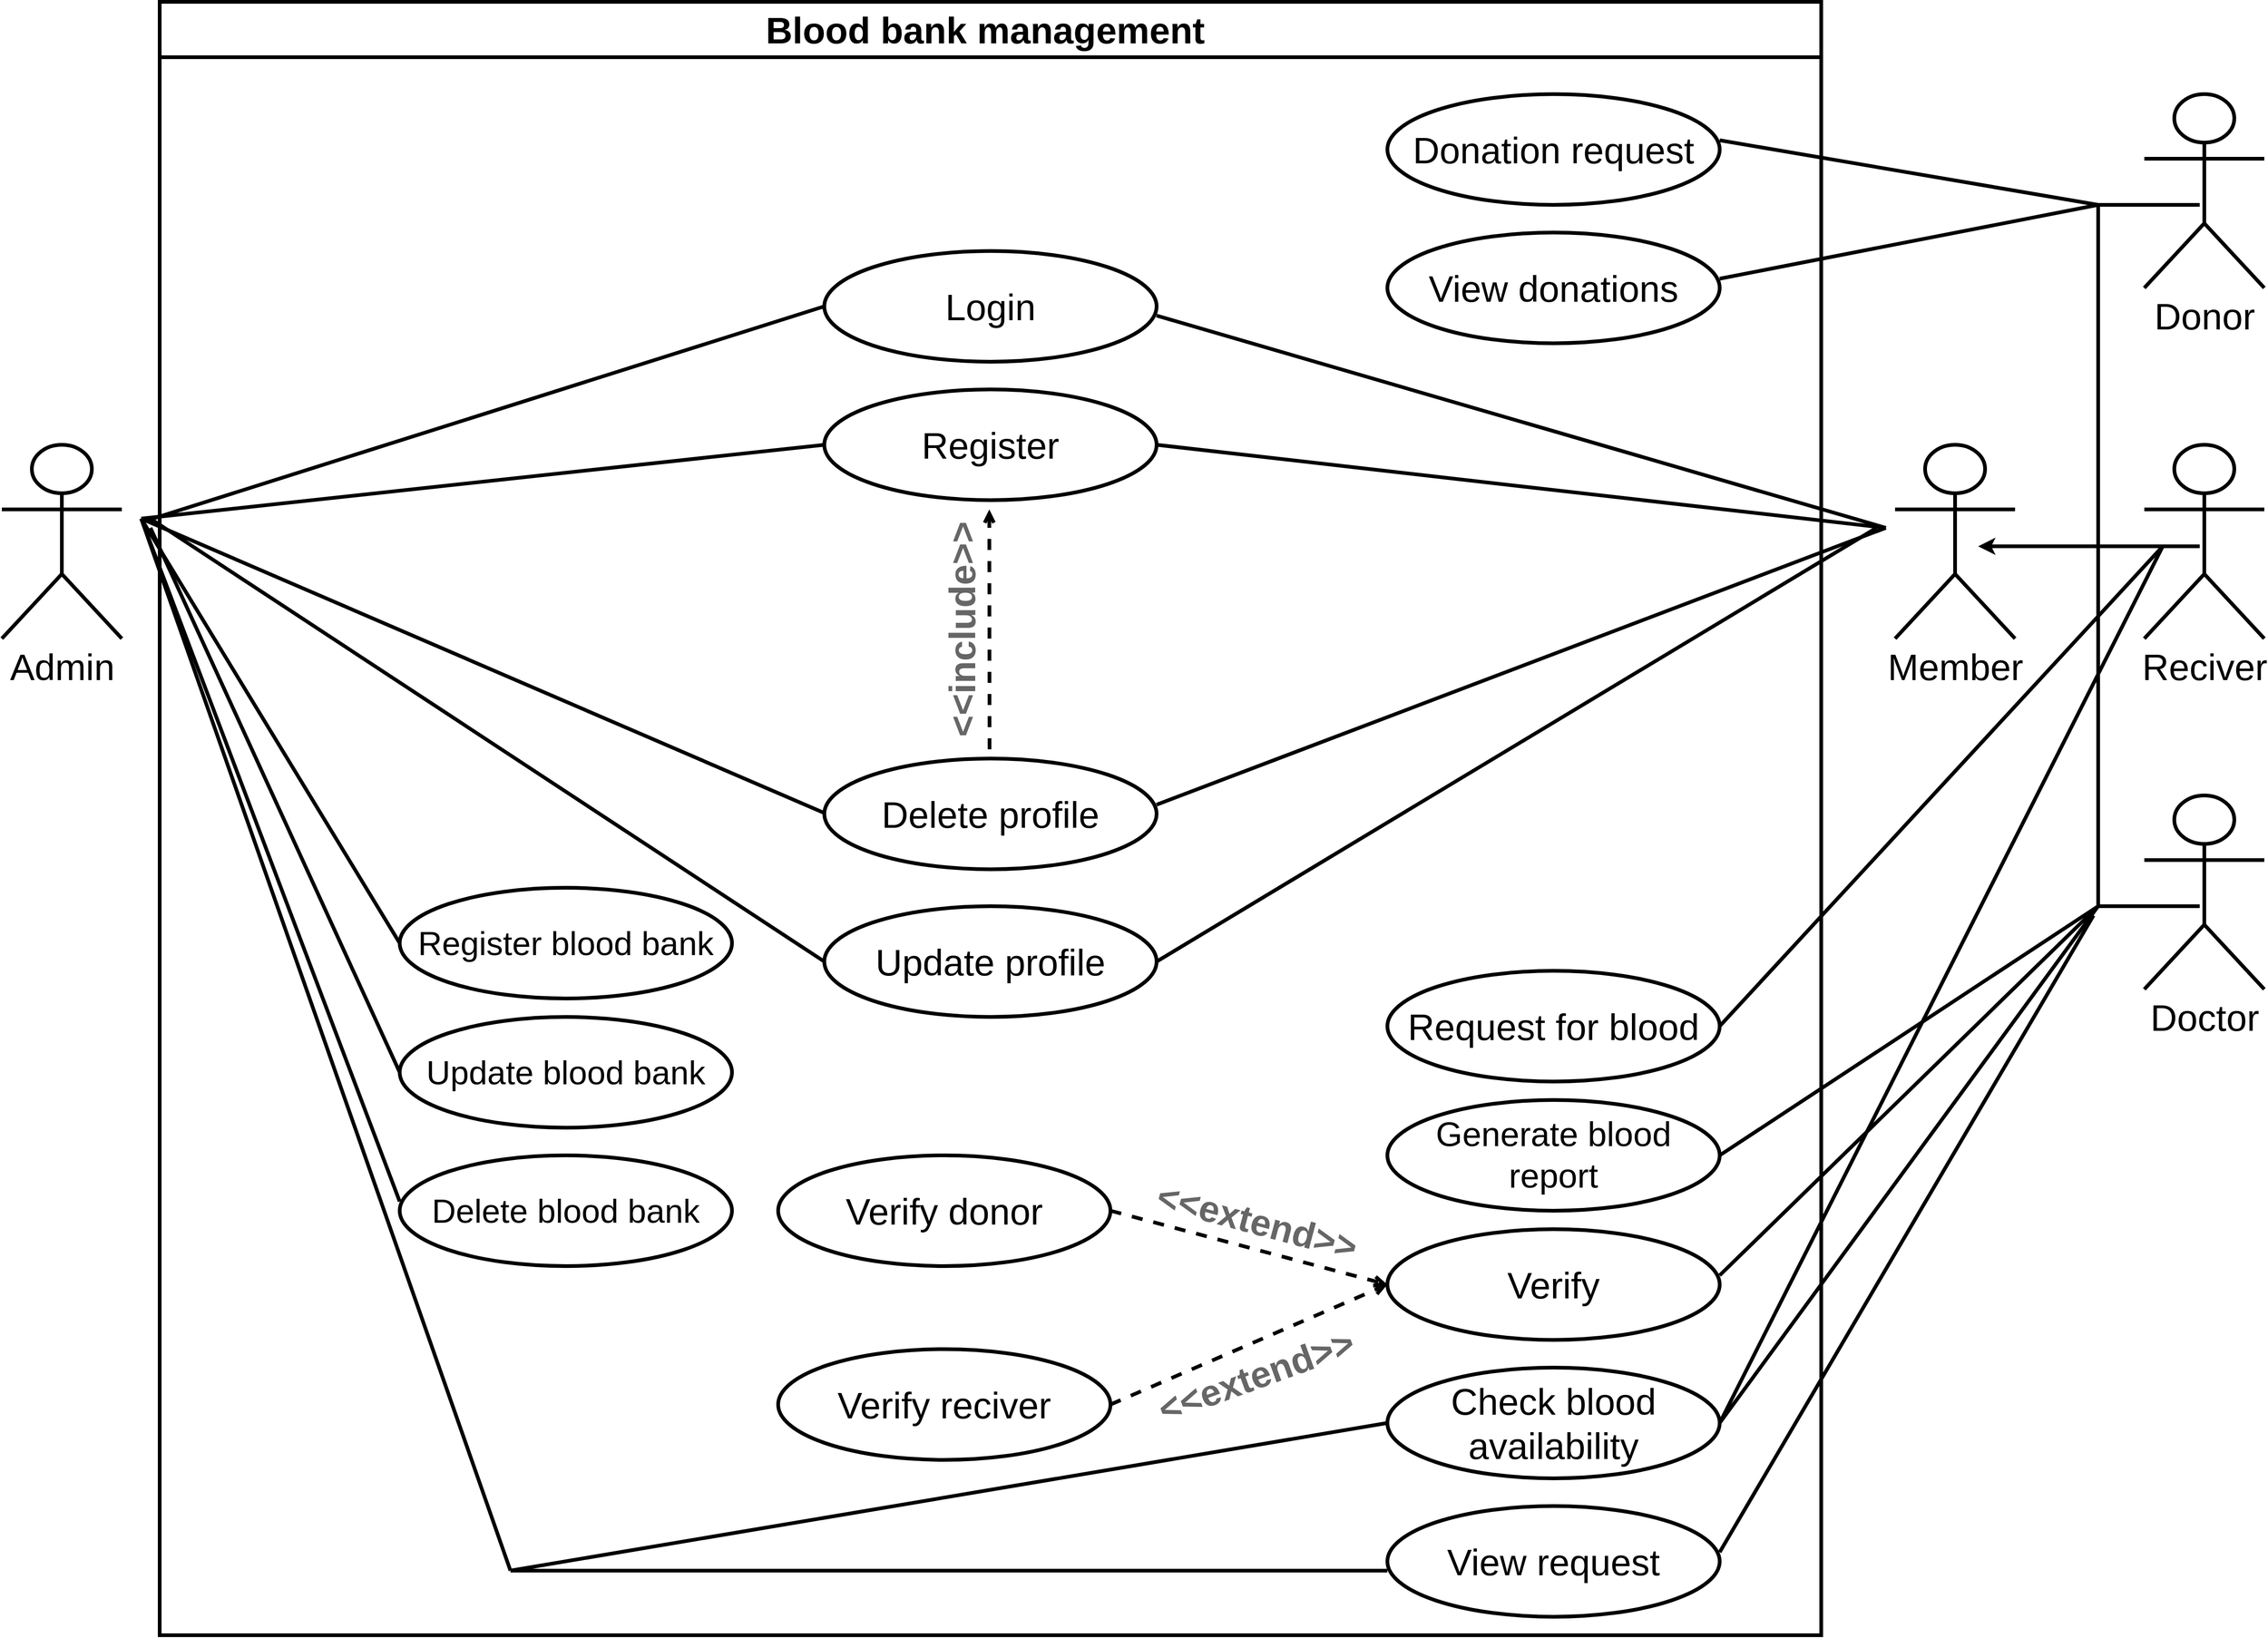 <mxfile version="25.0.3">
  <diagram name="Page-1" id="pP-1uMvIrEkmKZ5PStdA">
    <mxGraphModel dx="4377" dy="2005" grid="1" gridSize="10" guides="1" tooltips="1" connect="1" arrows="1" fold="1" page="1" pageScale="1" pageWidth="827" pageHeight="1169" background="none" math="0" shadow="0">
      <root>
        <mxCell id="0" />
        <mxCell id="1" parent="0" />
        <mxCell id="CORNfrwQMOCYGoE2Tfxu-19" value="Admin" style="shape=umlActor;verticalLabelPosition=bottom;verticalAlign=top;html=1;outlineConnect=0;fontSize=40;movable=0;resizable=0;rotatable=0;deletable=0;editable=0;locked=1;connectable=0;strokeWidth=4;" parent="1" vertex="1">
          <mxGeometry x="-811" y="779" width="130" height="210" as="geometry" />
        </mxCell>
        <mxCell id="CORNfrwQMOCYGoE2Tfxu-23" value="Donor" style="shape=umlActor;verticalLabelPosition=bottom;verticalAlign=top;html=1;outlineConnect=0;fontSize=40;movable=0;resizable=0;rotatable=0;deletable=0;editable=0;locked=1;connectable=0;strokeWidth=4;" parent="1" vertex="1">
          <mxGeometry x="1510" y="399" width="130" height="210" as="geometry" />
        </mxCell>
        <mxCell id="CORNfrwQMOCYGoE2Tfxu-24" value="Reciver" style="shape=umlActor;verticalLabelPosition=bottom;verticalAlign=top;html=1;outlineConnect=0;fontSize=40;movable=0;resizable=0;rotatable=0;deletable=0;editable=0;locked=1;connectable=0;strokeWidth=4;" parent="1" vertex="1">
          <mxGeometry x="1510" y="779" width="130" height="210" as="geometry" />
        </mxCell>
        <mxCell id="CORNfrwQMOCYGoE2Tfxu-25" value="Doctor&lt;div&gt;&lt;br&gt;&lt;/div&gt;" style="shape=umlActor;verticalLabelPosition=bottom;verticalAlign=top;html=1;outlineConnect=0;fontSize=40;movable=0;resizable=0;rotatable=0;deletable=0;editable=0;locked=1;connectable=0;strokeWidth=4;" parent="1" vertex="1">
          <mxGeometry x="1510" y="1159" width="130" height="210" as="geometry" />
        </mxCell>
        <mxCell id="CORNfrwQMOCYGoE2Tfxu-26" value="Member" style="shape=umlActor;verticalLabelPosition=bottom;verticalAlign=top;html=1;outlineConnect=0;fontSize=40;movable=0;resizable=0;rotatable=0;deletable=0;editable=0;locked=1;connectable=0;strokeWidth=4;" parent="1" vertex="1">
          <mxGeometry x="1240" y="779" width="130" height="210" as="geometry" />
        </mxCell>
        <mxCell id="CORNfrwQMOCYGoE2Tfxu-28" value="Blood bank management&amp;nbsp;" style="swimlane;html=1;fontSize=40;startSize=60;spacingTop=0;whiteSpace=wrap;verticalAlign=middle;movable=0;resizable=0;rotatable=0;deletable=0;editable=0;locked=1;connectable=0;strokeWidth=4;" parent="1" vertex="1">
          <mxGeometry x="-640" y="299" width="1800" height="1770" as="geometry" />
        </mxCell>
        <mxCell id="IPUCFZlINgY559QDh7UQ-1" value="" style="endArrow=none;html=1;rounded=0;strokeWidth=4;movable=0;resizable=0;rotatable=0;deletable=0;editable=0;locked=1;connectable=0;" parent="1" edge="1">
          <mxGeometry width="50" height="50" relative="1" as="geometry">
            <mxPoint x="1460" y="1279" as="sourcePoint" />
            <mxPoint x="1570" y="519" as="targetPoint" />
            <Array as="points">
              <mxPoint x="1460" y="519" />
            </Array>
          </mxGeometry>
        </mxCell>
        <mxCell id="IPUCFZlINgY559QDh7UQ-4" value="" style="endArrow=none;html=1;rounded=0;strokeWidth=4;movable=0;resizable=0;rotatable=0;deletable=0;editable=0;locked=1;connectable=0;" parent="1" edge="1">
          <mxGeometry width="50" height="50" relative="1" as="geometry">
            <mxPoint x="1460" y="1279" as="sourcePoint" />
            <mxPoint x="1570" y="1279" as="targetPoint" />
            <Array as="points" />
          </mxGeometry>
        </mxCell>
        <mxCell id="IPUCFZlINgY559QDh7UQ-5" value="" style="endArrow=none;html=1;rounded=0;strokeWidth=4;movable=0;resizable=0;rotatable=0;deletable=0;editable=0;locked=1;connectable=0;" parent="1" edge="1">
          <mxGeometry width="50" height="50" relative="1" as="geometry">
            <mxPoint x="1460" y="889" as="sourcePoint" />
            <mxPoint x="1570" y="889" as="targetPoint" />
            <Array as="points" />
          </mxGeometry>
        </mxCell>
        <mxCell id="IPUCFZlINgY559QDh7UQ-6" value="" style="endArrow=classic;html=1;rounded=0;strokeWidth=4;movable=0;resizable=0;rotatable=0;deletable=0;editable=0;locked=1;connectable=0;" parent="1" edge="1">
          <mxGeometry width="50" height="50" relative="1" as="geometry">
            <mxPoint x="1460" y="889" as="sourcePoint" />
            <mxPoint x="1330" y="889" as="targetPoint" />
            <Array as="points">
              <mxPoint x="1400" y="889" />
            </Array>
          </mxGeometry>
        </mxCell>
        <mxCell id="IPUCFZlINgY559QDh7UQ-9" value="Login" style="ellipse;whiteSpace=wrap;html=1;fontSize=40;strokeWidth=4;movable=0;resizable=0;rotatable=0;deletable=0;editable=0;locked=1;connectable=0;" parent="1" vertex="1">
          <mxGeometry x="80" y="569" width="360" height="120" as="geometry" />
        </mxCell>
        <mxCell id="IPUCFZlINgY559QDh7UQ-10" value="" style="endArrow=none;html=1;rounded=0;strokeWidth=4;movable=0;resizable=0;rotatable=0;deletable=0;editable=0;locked=1;connectable=0;" parent="1" edge="1">
          <mxGeometry width="50" height="50" relative="1" as="geometry">
            <mxPoint x="-660" y="863" as="sourcePoint" />
            <mxPoint x="80" y="629" as="targetPoint" />
          </mxGeometry>
        </mxCell>
        <mxCell id="IPUCFZlINgY559QDh7UQ-11" value="" style="endArrow=none;html=1;rounded=0;strokeWidth=4;movable=0;resizable=0;rotatable=0;deletable=0;editable=0;locked=1;connectable=0;" parent="1" edge="1">
          <mxGeometry width="50" height="50" relative="1" as="geometry">
            <mxPoint x="440" y="639" as="sourcePoint" />
            <mxPoint x="1230" y="869" as="targetPoint" />
          </mxGeometry>
        </mxCell>
        <mxCell id="IPUCFZlINgY559QDh7UQ-12" value="Donation request" style="ellipse;whiteSpace=wrap;html=1;fontSize=40;strokeWidth=4;movable=0;resizable=0;rotatable=0;deletable=0;editable=0;locked=1;connectable=0;" parent="1" vertex="1">
          <mxGeometry x="690" y="399" width="360" height="120" as="geometry" />
        </mxCell>
        <mxCell id="IPUCFZlINgY559QDh7UQ-13" value="View donations" style="ellipse;whiteSpace=wrap;html=1;fontSize=40;strokeWidth=4;movable=0;resizable=0;rotatable=0;deletable=0;editable=0;locked=1;connectable=0;" parent="1" vertex="1">
          <mxGeometry x="690" y="549" width="360" height="120" as="geometry" />
        </mxCell>
        <mxCell id="IPUCFZlINgY559QDh7UQ-14" value="" style="endArrow=none;html=1;rounded=0;strokeWidth=4;movable=0;resizable=0;rotatable=0;deletable=0;editable=0;locked=1;connectable=0;" parent="1" edge="1">
          <mxGeometry width="50" height="50" relative="1" as="geometry">
            <mxPoint x="1050" y="449" as="sourcePoint" />
            <mxPoint x="1460" y="519" as="targetPoint" />
          </mxGeometry>
        </mxCell>
        <mxCell id="IPUCFZlINgY559QDh7UQ-15" value="" style="endArrow=none;html=1;rounded=0;strokeWidth=4;movable=0;resizable=0;rotatable=0;deletable=0;editable=0;locked=1;connectable=0;" parent="1" edge="1">
          <mxGeometry width="50" height="50" relative="1" as="geometry">
            <mxPoint x="1050" y="599" as="sourcePoint" />
            <mxPoint x="1460" y="519" as="targetPoint" />
          </mxGeometry>
        </mxCell>
        <mxCell id="IPUCFZlINgY559QDh7UQ-16" value="Register" style="ellipse;whiteSpace=wrap;html=1;fontSize=40;strokeWidth=4;movable=0;resizable=0;rotatable=0;deletable=0;editable=0;locked=1;connectable=0;" parent="1" vertex="1">
          <mxGeometry x="80" y="719" width="360" height="120" as="geometry" />
        </mxCell>
        <mxCell id="IPUCFZlINgY559QDh7UQ-17" value="" style="endArrow=none;html=1;rounded=0;strokeWidth=4;movable=0;resizable=0;rotatable=0;deletable=0;editable=0;locked=1;connectable=0;" parent="1" edge="1">
          <mxGeometry width="50" height="50" relative="1" as="geometry">
            <mxPoint x="-660" y="859" as="sourcePoint" />
            <mxPoint x="80" y="779" as="targetPoint" />
          </mxGeometry>
        </mxCell>
        <mxCell id="IPUCFZlINgY559QDh7UQ-18" value="" style="endArrow=none;html=1;rounded=0;strokeWidth=4;movable=0;resizable=0;rotatable=0;deletable=0;editable=0;locked=1;connectable=0;" parent="1" edge="1">
          <mxGeometry width="50" height="50" relative="1" as="geometry">
            <mxPoint x="440" y="779" as="sourcePoint" />
            <mxPoint x="1230" y="869" as="targetPoint" />
          </mxGeometry>
        </mxCell>
        <mxCell id="IPUCFZlINgY559QDh7UQ-19" value="Delete profile" style="ellipse;whiteSpace=wrap;html=1;fontSize=40;strokeWidth=4;movable=0;resizable=0;rotatable=0;deletable=0;editable=0;locked=1;connectable=0;" parent="1" vertex="1">
          <mxGeometry x="80" y="1119" width="360" height="120" as="geometry" />
        </mxCell>
        <mxCell id="IPUCFZlINgY559QDh7UQ-21" value="" style="html=1;verticalAlign=bottom;labelBackgroundColor=none;endArrow=open;endFill=0;dashed=1;rounded=0;fontSize=40;strokeWidth=4;align=right;movable=0;resizable=0;rotatable=0;deletable=0;editable=0;locked=1;connectable=0;" parent="1" edge="1">
          <mxGeometry width="160" relative="1" as="geometry">
            <mxPoint x="259" y="1109" as="sourcePoint" />
            <mxPoint x="258.75" y="849" as="targetPoint" />
          </mxGeometry>
        </mxCell>
        <mxCell id="IPUCFZlINgY559QDh7UQ-23" value="&lt;font&gt;&amp;lt;&amp;lt;include&amp;gt;&amp;gt;&lt;/font&gt;" style="strokeWidth=1;shadow=0;dashed=0;align=center;html=1;shape=mxgraph.mockup.text.textBox;fontColor=#666666;align=left;fontSize=40;spacingLeft=4;spacingTop=-3;whiteSpace=wrap;strokeColor=none;mainText=;rotation=-90;fillColor=none;fontStyle=1;movable=0;resizable=0;rotatable=0;deletable=0;editable=0;locked=1;connectable=0;" parent="1" vertex="1">
          <mxGeometry x="170" y="1012" width="120" height="60" as="geometry" />
        </mxCell>
        <mxCell id="IPUCFZlINgY559QDh7UQ-24" value="" style="endArrow=none;html=1;rounded=0;strokeWidth=4;movable=0;resizable=0;rotatable=0;deletable=0;editable=0;locked=1;connectable=0;" parent="1" edge="1">
          <mxGeometry width="50" height="50" relative="1" as="geometry">
            <mxPoint x="-660" y="859" as="sourcePoint" />
            <mxPoint x="80" y="1178" as="targetPoint" />
          </mxGeometry>
        </mxCell>
        <mxCell id="IPUCFZlINgY559QDh7UQ-25" value="" style="endArrow=none;html=1;rounded=0;strokeWidth=4;movable=0;resizable=0;rotatable=0;deletable=0;editable=0;locked=1;connectable=0;" parent="1" edge="1">
          <mxGeometry width="50" height="50" relative="1" as="geometry">
            <mxPoint x="440" y="1169" as="sourcePoint" />
            <mxPoint x="1230" y="869" as="targetPoint" />
          </mxGeometry>
        </mxCell>
        <mxCell id="IPUCFZlINgY559QDh7UQ-26" value="Update profile" style="ellipse;whiteSpace=wrap;html=1;fontSize=40;strokeWidth=4;movable=0;resizable=0;rotatable=0;deletable=0;editable=0;locked=1;connectable=0;" parent="1" vertex="1">
          <mxGeometry x="80" y="1279" width="360" height="120" as="geometry" />
        </mxCell>
        <mxCell id="IPUCFZlINgY559QDh7UQ-27" value="" style="endArrow=none;html=1;rounded=0;strokeWidth=4;movable=0;resizable=0;rotatable=0;deletable=0;editable=0;locked=1;connectable=0;exitX=1;exitY=0.5;exitDx=0;exitDy=0;" parent="1" source="IPUCFZlINgY559QDh7UQ-26" edge="1">
          <mxGeometry width="50" height="50" relative="1" as="geometry">
            <mxPoint x="450" y="1179" as="sourcePoint" />
            <mxPoint x="1220" y="869" as="targetPoint" />
          </mxGeometry>
        </mxCell>
        <mxCell id="IPUCFZlINgY559QDh7UQ-28" value="" style="endArrow=none;html=1;rounded=0;strokeWidth=4;movable=0;resizable=0;rotatable=0;deletable=0;editable=0;locked=1;connectable=0;entryX=0;entryY=0.5;entryDx=0;entryDy=0;" parent="1" target="IPUCFZlINgY559QDh7UQ-26" edge="1">
          <mxGeometry width="50" height="50" relative="1" as="geometry">
            <mxPoint x="-650" y="859" as="sourcePoint" />
            <mxPoint x="90" y="1339" as="targetPoint" />
          </mxGeometry>
        </mxCell>
        <mxCell id="IPUCFZlINgY559QDh7UQ-29" value="Register blood bank" style="ellipse;whiteSpace=wrap;html=1;fontSize=36;strokeWidth=4;movable=0;resizable=0;rotatable=0;deletable=0;editable=0;locked=1;connectable=0;" parent="1" vertex="1">
          <mxGeometry x="-380" y="1259" width="360" height="120" as="geometry" />
        </mxCell>
        <mxCell id="IPUCFZlINgY559QDh7UQ-30" value="" style="endArrow=none;html=1;rounded=0;strokeWidth=4;movable=0;resizable=0;rotatable=0;deletable=0;editable=0;locked=1;connectable=0;entryX=0;entryY=0.5;entryDx=0;entryDy=0;" parent="1" target="IPUCFZlINgY559QDh7UQ-29" edge="1">
          <mxGeometry width="50" height="50" relative="1" as="geometry">
            <mxPoint x="-660" y="859" as="sourcePoint" />
            <mxPoint x="-160" y="839" as="targetPoint" />
          </mxGeometry>
        </mxCell>
        <mxCell id="IPUCFZlINgY559QDh7UQ-31" value="Delete blood bank" style="ellipse;whiteSpace=wrap;html=1;fontSize=36;strokeWidth=4;movable=0;resizable=0;rotatable=0;deletable=0;editable=0;locked=1;connectable=0;" parent="1" vertex="1">
          <mxGeometry x="-380" y="1549" width="360" height="120" as="geometry" />
        </mxCell>
        <mxCell id="IPUCFZlINgY559QDh7UQ-32" value="Update blood bank" style="ellipse;whiteSpace=wrap;html=1;fontSize=36;strokeWidth=4;movable=0;resizable=0;rotatable=0;deletable=0;editable=0;locked=1;connectable=0;" parent="1" vertex="1">
          <mxGeometry x="-380" y="1399" width="360" height="120" as="geometry" />
        </mxCell>
        <mxCell id="IPUCFZlINgY559QDh7UQ-33" value="" style="endArrow=none;html=1;rounded=0;strokeWidth=4;movable=0;resizable=0;rotatable=0;deletable=0;editable=0;locked=1;connectable=0;entryX=0;entryY=0.5;entryDx=0;entryDy=0;" parent="1" target="IPUCFZlINgY559QDh7UQ-32" edge="1">
          <mxGeometry width="50" height="50" relative="1" as="geometry">
            <mxPoint x="-650" y="869" as="sourcePoint" />
            <mxPoint x="-370" y="1329" as="targetPoint" />
          </mxGeometry>
        </mxCell>
        <mxCell id="IPUCFZlINgY559QDh7UQ-34" value="" style="endArrow=none;html=1;rounded=0;strokeWidth=4;movable=0;resizable=0;rotatable=0;deletable=0;editable=0;locked=1;connectable=0;exitX=1;exitY=0.5;exitDx=0;exitDy=0;" parent="1" source="IPUCFZlINgY559QDh7UQ-57" edge="1">
          <mxGeometry width="50" height="50" relative="1" as="geometry">
            <mxPoint x="1050" y="1469" as="sourcePoint" />
            <mxPoint x="1460" y="1279" as="targetPoint" />
          </mxGeometry>
        </mxCell>
        <mxCell id="IPUCFZlINgY559QDh7UQ-35" value="" style="endArrow=none;html=1;rounded=0;strokeWidth=4;movable=0;resizable=0;rotatable=0;deletable=0;editable=0;locked=1;connectable=0;" parent="1" edge="1">
          <mxGeometry width="50" height="50" relative="1" as="geometry">
            <mxPoint x="-660" y="859" as="sourcePoint" />
            <mxPoint x="-380" y="1599" as="targetPoint" />
          </mxGeometry>
        </mxCell>
        <mxCell id="IPUCFZlINgY559QDh7UQ-36" value="Request for blood" style="ellipse;whiteSpace=wrap;html=1;fontSize=40;strokeWidth=4;movable=0;resizable=0;rotatable=0;deletable=0;editable=0;locked=1;connectable=0;" parent="1" vertex="1">
          <mxGeometry x="690" y="1349" width="360" height="120" as="geometry" />
        </mxCell>
        <mxCell id="IPUCFZlINgY559QDh7UQ-37" value="Verify" style="ellipse;whiteSpace=wrap;html=1;fontSize=40;strokeWidth=4;movable=0;resizable=0;rotatable=0;deletable=0;editable=0;locked=1;connectable=0;" parent="1" vertex="1">
          <mxGeometry x="690" y="1629" width="360" height="120" as="geometry" />
        </mxCell>
        <mxCell id="IPUCFZlINgY559QDh7UQ-38" value="Verify donor" style="ellipse;whiteSpace=wrap;html=1;fontSize=40;strokeWidth=4;movable=0;resizable=0;rotatable=0;deletable=0;editable=0;locked=1;connectable=0;" parent="1" vertex="1">
          <mxGeometry x="30" y="1549" width="360" height="120" as="geometry" />
        </mxCell>
        <mxCell id="IPUCFZlINgY559QDh7UQ-39" value="&lt;font&gt;&amp;lt;&amp;lt;extend&amp;gt;&amp;gt;&lt;/font&gt;" style="strokeWidth=1;shadow=0;dashed=0;align=center;html=1;shape=mxgraph.mockup.text.textBox;fontColor=#666666;align=left;fontSize=40;spacingLeft=4;spacingTop=-3;whiteSpace=wrap;strokeColor=none;mainText=;rotation=15;fillColor=none;fontStyle=1;movable=0;resizable=0;rotatable=0;deletable=0;editable=0;locked=1;connectable=0;" parent="1" vertex="1">
          <mxGeometry x="431.61" y="1591.75" width="240" height="60" as="geometry" />
        </mxCell>
        <mxCell id="IPUCFZlINgY559QDh7UQ-40" value="" style="html=1;verticalAlign=bottom;labelBackgroundColor=none;endArrow=open;endFill=0;dashed=1;rounded=0;fontSize=40;strokeWidth=4;align=right;movable=0;resizable=0;rotatable=0;deletable=0;editable=0;locked=1;connectable=0;entryX=0;entryY=0.5;entryDx=0;entryDy=0;exitX=1;exitY=0.5;exitDx=0;exitDy=0;" parent="1" source="IPUCFZlINgY559QDh7UQ-38" target="IPUCFZlINgY559QDh7UQ-37" edge="1">
          <mxGeometry width="160" relative="1" as="geometry">
            <mxPoint x="538.58" y="2009" as="sourcePoint" />
            <mxPoint x="538.33" y="1749" as="targetPoint" />
          </mxGeometry>
        </mxCell>
        <mxCell id="IPUCFZlINgY559QDh7UQ-45" value="" style="endArrow=none;html=1;rounded=0;strokeWidth=4;movable=0;resizable=0;rotatable=0;deletable=0;editable=0;locked=1;connectable=0;exitX=1;exitY=0.5;exitDx=0;exitDy=0;" parent="1" source="IPUCFZlINgY559QDh7UQ-57" edge="1">
          <mxGeometry width="50" height="50" relative="1" as="geometry">
            <mxPoint x="1050" y="1469" as="sourcePoint" />
            <mxPoint x="1530" y="889" as="targetPoint" />
          </mxGeometry>
        </mxCell>
        <mxCell id="IPUCFZlINgY559QDh7UQ-47" value="&lt;font&gt;&amp;lt;&amp;lt;extend&amp;gt;&amp;gt;&lt;/font&gt;" style="strokeWidth=1;shadow=0;dashed=0;align=center;html=1;shape=mxgraph.mockup.text.textBox;fontColor=#666666;align=left;fontSize=40;spacingLeft=4;spacingTop=-3;whiteSpace=wrap;strokeColor=none;mainText=;rotation=-20;fillColor=none;fontStyle=1;movable=0;resizable=0;rotatable=0;deletable=0;editable=0;locked=1;connectable=0;" parent="1" vertex="1">
          <mxGeometry x="430.96" y="1757" width="240" height="60" as="geometry" />
        </mxCell>
        <mxCell id="IPUCFZlINgY559QDh7UQ-48" value="" style="html=1;verticalAlign=bottom;labelBackgroundColor=none;endArrow=open;endFill=0;dashed=1;rounded=0;fontSize=40;strokeWidth=4;align=right;movable=0;resizable=0;rotatable=0;deletable=0;editable=0;locked=1;connectable=0;exitX=1;exitY=0.5;exitDx=0;exitDy=0;entryX=0;entryY=0.5;entryDx=0;entryDy=0;" parent="1" source="IPUCFZlINgY559QDh7UQ-49" target="IPUCFZlINgY559QDh7UQ-37" edge="1">
          <mxGeometry width="160" relative="1" as="geometry">
            <mxPoint x="413" y="1889" as="sourcePoint" />
            <mxPoint x="663" y="1759" as="targetPoint" />
          </mxGeometry>
        </mxCell>
        <mxCell id="IPUCFZlINgY559QDh7UQ-49" value="Verify reciver" style="ellipse;whiteSpace=wrap;html=1;fontSize=40;strokeWidth=4;movable=0;resizable=0;rotatable=0;deletable=0;editable=0;locked=1;connectable=0;" parent="1" vertex="1">
          <mxGeometry x="30" y="1759" width="360" height="120" as="geometry" />
        </mxCell>
        <mxCell id="IPUCFZlINgY559QDh7UQ-50" value="" style="endArrow=none;html=1;rounded=0;strokeWidth=4;movable=0;resizable=0;rotatable=0;deletable=0;editable=0;locked=1;connectable=0;" parent="1" edge="1">
          <mxGeometry width="50" height="50" relative="1" as="geometry">
            <mxPoint x="1050" y="1679" as="sourcePoint" />
            <mxPoint x="1460" y="1279" as="targetPoint" />
          </mxGeometry>
        </mxCell>
        <mxCell id="IPUCFZlINgY559QDh7UQ-51" value="" style="endArrow=none;html=1;rounded=0;strokeWidth=4;movable=0;resizable=0;rotatable=0;deletable=0;editable=0;locked=1;connectable=0;exitX=1;exitY=0.5;exitDx=0;exitDy=0;" parent="1" source="IPUCFZlINgY559QDh7UQ-52" edge="1">
          <mxGeometry width="50" height="50" relative="1" as="geometry">
            <mxPoint x="1170" y="1959" as="sourcePoint" />
            <mxPoint x="1460" y="1279" as="targetPoint" />
          </mxGeometry>
        </mxCell>
        <mxCell id="IPUCFZlINgY559QDh7UQ-52" value="Generate blood report" style="ellipse;whiteSpace=wrap;html=1;fontSize=37;strokeWidth=4;movable=0;resizable=0;rotatable=0;deletable=0;editable=0;locked=1;connectable=0;" parent="1" vertex="1">
          <mxGeometry x="690" y="1489" width="360" height="120" as="geometry" />
        </mxCell>
        <mxCell id="IPUCFZlINgY559QDh7UQ-54" value="" style="endArrow=none;html=1;rounded=0;strokeWidth=4;movable=0;resizable=0;rotatable=0;deletable=0;editable=0;locked=1;connectable=0;" parent="1" edge="1">
          <mxGeometry width="50" height="50" relative="1" as="geometry">
            <mxPoint x="-260" y="1999" as="sourcePoint" />
            <mxPoint x="-660" y="859" as="targetPoint" />
          </mxGeometry>
        </mxCell>
        <mxCell id="IPUCFZlINgY559QDh7UQ-55" value="" style="endArrow=none;html=1;rounded=0;strokeWidth=4;movable=0;resizable=0;rotatable=0;deletable=0;editable=0;locked=1;connectable=0;exitX=1;exitY=0.5;exitDx=0;exitDy=0;" parent="1" source="IPUCFZlINgY559QDh7UQ-36" edge="1">
          <mxGeometry width="50" height="50" relative="1" as="geometry">
            <mxPoint x="1050" y="1609" as="sourcePoint" />
            <mxPoint x="1530" y="889" as="targetPoint" />
          </mxGeometry>
        </mxCell>
        <mxCell id="IPUCFZlINgY559QDh7UQ-57" value="Check blood availability" style="ellipse;whiteSpace=wrap;html=1;fontSize=40;strokeWidth=4;movable=0;resizable=0;rotatable=0;deletable=0;editable=0;locked=1;connectable=0;" parent="1" vertex="1">
          <mxGeometry x="690" y="1779" width="360" height="120" as="geometry" />
        </mxCell>
        <mxCell id="IPUCFZlINgY559QDh7UQ-58" value="View request" style="ellipse;whiteSpace=wrap;html=1;fontSize=40;strokeWidth=4;movable=0;resizable=0;rotatable=0;deletable=0;editable=0;locked=1;connectable=0;" parent="1" vertex="1">
          <mxGeometry x="690" y="1929" width="360" height="120" as="geometry" />
        </mxCell>
        <mxCell id="IPUCFZlINgY559QDh7UQ-59" value="" style="endArrow=none;html=1;rounded=0;strokeWidth=4;movable=0;resizable=0;rotatable=0;deletable=0;editable=0;locked=1;connectable=0;exitX=0;exitY=0.5;exitDx=0;exitDy=0;" parent="1" source="IPUCFZlINgY559QDh7UQ-57" edge="1">
          <mxGeometry width="50" height="50" relative="1" as="geometry">
            <mxPoint x="620" y="1849" as="sourcePoint" />
            <mxPoint x="-260" y="1999" as="targetPoint" />
          </mxGeometry>
        </mxCell>
        <mxCell id="IPUCFZlINgY559QDh7UQ-60" value="" style="endArrow=none;html=1;rounded=0;strokeWidth=4;movable=0;resizable=0;rotatable=0;deletable=0;editable=0;locked=1;connectable=0;" parent="1" edge="1">
          <mxGeometry width="50" height="50" relative="1" as="geometry">
            <mxPoint x="690" y="1999" as="sourcePoint" />
            <mxPoint x="-260" y="1999" as="targetPoint" />
          </mxGeometry>
        </mxCell>
        <mxCell id="IPUCFZlINgY559QDh7UQ-61" value="" style="endArrow=none;html=1;rounded=0;strokeWidth=4;movable=0;resizable=0;rotatable=0;deletable=0;editable=0;locked=1;connectable=0;" parent="1" edge="1">
          <mxGeometry width="50" height="50" relative="1" as="geometry">
            <mxPoint x="1050" y="1979" as="sourcePoint" />
            <mxPoint x="1455" y="1289" as="targetPoint" />
          </mxGeometry>
        </mxCell>
      </root>
    </mxGraphModel>
  </diagram>
</mxfile>
